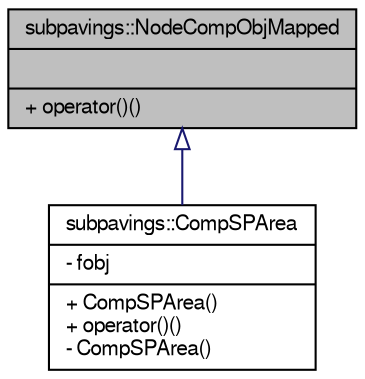 digraph G
{
  edge [fontname="FreeSans",fontsize="10",labelfontname="FreeSans",labelfontsize="10"];
  node [fontname="FreeSans",fontsize="10",shape=record];
  Node1 [label="{subpavings::NodeCompObjMapped\n||+ operator()()\l}",height=0.2,width=0.4,color="black", fillcolor="grey75", style="filled" fontcolor="black"];
  Node1 -> Node2 [dir="back",color="midnightblue",fontsize="10",style="solid",arrowtail="onormal",fontname="FreeSans"];
  Node2 [label="{subpavings::CompSPArea\n|- fobj\l|+ CompSPArea()\l+ operator()()\l- CompSPArea()\l}",height=0.2,width=0.4,color="black", fillcolor="white", style="filled",URL="$classsubpavings_1_1CompSPArea.shtml",tooltip="Class comparing the approximate area of a box by multiplying the box volume with the diameter of its ..."];
}
